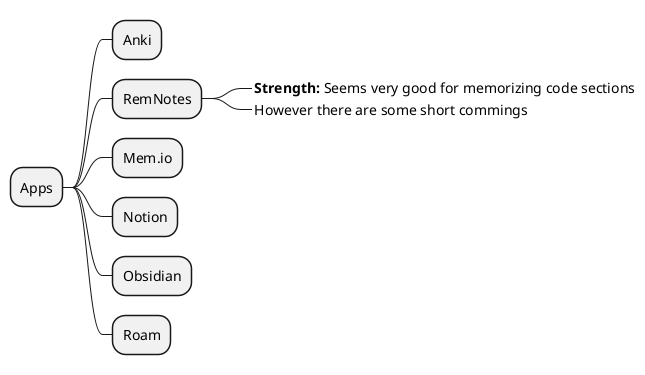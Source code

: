 @startmindmap
+ Apps

++ Anki

'https://www.youtube.com/watch?v=1mJKMNpwSiA
++ RemNotes
+++_ **Strength:** Seems very good for memorizing code sections
+++_ However there are some short commings
++ Mem.io

++ Notion

++ Obsidian

++ Roam

@endmindmap